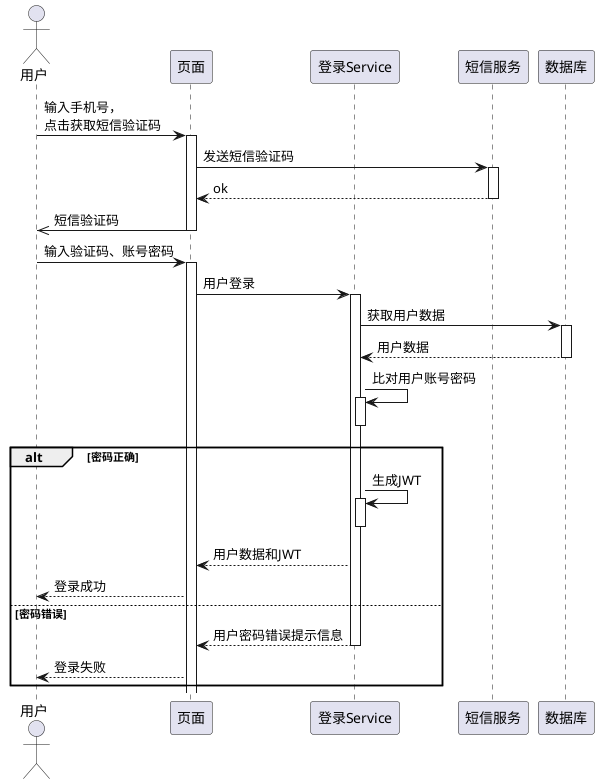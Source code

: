 @startuml
actor 用户 as  sysUser
participant 页面 as browser
participant 登录Service as loginService
participant 短信服务 as sms
participant 数据库 as db

sysUser -> browser ++: 输入手机号，\n点击获取短信验证码
browser -> sms ++: 发送短信验证码
return ok
sysUser <<- browser --: 短信验证码
sysUser -> browser ++: 输入验证码、账号密码
browser -> loginService ++: 用户登录
loginService -> db ++: 获取用户数据
return 用户数据
loginService -> loginService ++--: 比对用户账号密码
alt 密码正确
    loginService -> loginService++--: 生成JWT
    loginService --> browser: 用户数据和JWT
    browser --> sysUser: 登录成功
else 密码错误
    loginService --> browser--: 用户密码错误提示信息
    browser --> sysUser: 登录失败

end


@enduml